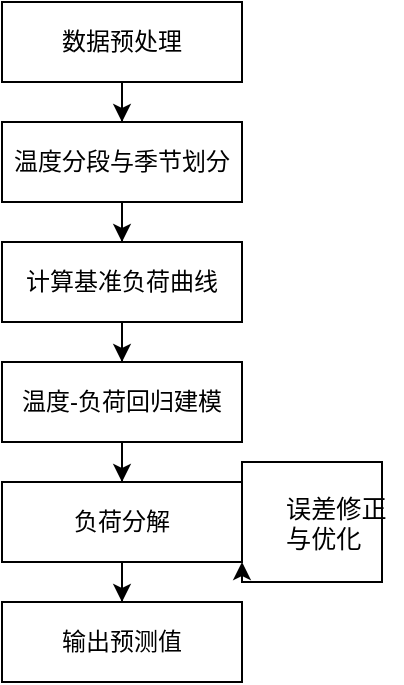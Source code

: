 <mxfile version="26.0.16">
  <diagram name="第 1 页" id="ZJ2pWB5R4rDHhokVvK5w">
    <mxGraphModel dx="1187" dy="720" grid="1" gridSize="10" guides="1" tooltips="1" connect="1" arrows="1" fold="1" page="1" pageScale="1" pageWidth="827" pageHeight="1169" math="0" shadow="0">
      <root>
        <mxCell id="0" />
        <mxCell id="1" parent="0" />
        <mxCell id="lzZwCWn5OyF4Scwiicxr-3" value="" style="edgeStyle=orthogonalEdgeStyle;rounded=0;orthogonalLoop=1;jettySize=auto;html=1;" edge="1" parent="1" source="lzZwCWn5OyF4Scwiicxr-1" target="lzZwCWn5OyF4Scwiicxr-2">
          <mxGeometry relative="1" as="geometry" />
        </mxCell>
        <mxCell id="lzZwCWn5OyF4Scwiicxr-1" value="数据预处理" style="rounded=0;whiteSpace=wrap;html=1;" vertex="1" parent="1">
          <mxGeometry x="240" y="80" width="120" height="40" as="geometry" />
        </mxCell>
        <mxCell id="lzZwCWn5OyF4Scwiicxr-5" value="" style="edgeStyle=orthogonalEdgeStyle;rounded=0;orthogonalLoop=1;jettySize=auto;html=1;" edge="1" parent="1" source="lzZwCWn5OyF4Scwiicxr-2" target="lzZwCWn5OyF4Scwiicxr-4">
          <mxGeometry relative="1" as="geometry" />
        </mxCell>
        <mxCell id="lzZwCWn5OyF4Scwiicxr-2" value="温度分段与季节划分" style="rounded=0;whiteSpace=wrap;html=1;" vertex="1" parent="1">
          <mxGeometry x="240" y="140" width="120" height="40" as="geometry" />
        </mxCell>
        <mxCell id="lzZwCWn5OyF4Scwiicxr-9" value="" style="edgeStyle=orthogonalEdgeStyle;rounded=0;orthogonalLoop=1;jettySize=auto;html=1;" edge="1" parent="1" source="lzZwCWn5OyF4Scwiicxr-4" target="lzZwCWn5OyF4Scwiicxr-8">
          <mxGeometry relative="1" as="geometry" />
        </mxCell>
        <mxCell id="lzZwCWn5OyF4Scwiicxr-4" value="计算基准负荷曲线" style="rounded=0;whiteSpace=wrap;html=1;" vertex="1" parent="1">
          <mxGeometry x="240" y="200" width="120" height="40" as="geometry" />
        </mxCell>
        <mxCell id="lzZwCWn5OyF4Scwiicxr-11" value="" style="edgeStyle=orthogonalEdgeStyle;rounded=0;orthogonalLoop=1;jettySize=auto;html=1;" edge="1" parent="1" source="lzZwCWn5OyF4Scwiicxr-8" target="lzZwCWn5OyF4Scwiicxr-10">
          <mxGeometry relative="1" as="geometry" />
        </mxCell>
        <mxCell id="lzZwCWn5OyF4Scwiicxr-8" value="温度-负荷回归建模" style="rounded=0;whiteSpace=wrap;html=1;" vertex="1" parent="1">
          <mxGeometry x="240" y="260" width="120" height="40" as="geometry" />
        </mxCell>
        <mxCell id="lzZwCWn5OyF4Scwiicxr-13" value="" style="edgeStyle=orthogonalEdgeStyle;rounded=0;orthogonalLoop=1;jettySize=auto;html=1;" edge="1" parent="1" source="lzZwCWn5OyF4Scwiicxr-10" target="lzZwCWn5OyF4Scwiicxr-12">
          <mxGeometry relative="1" as="geometry" />
        </mxCell>
        <mxCell id="lzZwCWn5OyF4Scwiicxr-10" value="负荷分解" style="rounded=0;whiteSpace=wrap;html=1;" vertex="1" parent="1">
          <mxGeometry x="240" y="320" width="120" height="40" as="geometry" />
        </mxCell>
        <mxCell id="lzZwCWn5OyF4Scwiicxr-12" value="输出预测值" style="rounded=0;whiteSpace=wrap;html=1;" vertex="1" parent="1">
          <mxGeometry x="240" y="380" width="120" height="40" as="geometry" />
        </mxCell>
        <mxCell id="lzZwCWn5OyF4Scwiicxr-14" style="edgeStyle=orthogonalEdgeStyle;rounded=0;orthogonalLoop=1;jettySize=auto;html=1;exitX=1;exitY=0;exitDx=0;exitDy=0;entryX=1;entryY=1;entryDx=0;entryDy=0;" edge="1" parent="1" source="lzZwCWn5OyF4Scwiicxr-10" target="lzZwCWn5OyF4Scwiicxr-10">
          <mxGeometry relative="1" as="geometry">
            <Array as="points">
              <mxPoint x="360" y="310" />
              <mxPoint x="430" y="310" />
              <mxPoint x="430" y="370" />
              <mxPoint x="360" y="370" />
            </Array>
          </mxGeometry>
        </mxCell>
        <mxCell id="lzZwCWn5OyF4Scwiicxr-15" value="&lt;pre style=&quot;font-family: var(--ds-font-family-code); overflow: auto; padding: calc(var(--ds-md-zoom)*8px)calc(var(--ds-md-zoom)*12px); white-space: pre-wrap; word-break: break-all; font-size: 12.573px; font-style: normal; font-variant-ligatures: normal; font-variant-caps: normal; font-weight: 400; letter-spacing: normal; orphans: 2; text-align: start; text-indent: 0px; text-transform: none; widows: 2; word-spacing: 0px; -webkit-text-stroke-width: 0px; text-decoration-thickness: initial; text-decoration-style: initial; text-decoration-color: initial; margin: 0px !important;&quot;&gt;误差修正与优化&lt;/pre&gt;" style="text;whiteSpace=wrap;html=1;fillColor=none;fontColor=#000000;" vertex="1" parent="1">
          <mxGeometry x="380" y="320" width="60" height="40" as="geometry" />
        </mxCell>
      </root>
    </mxGraphModel>
  </diagram>
</mxfile>
